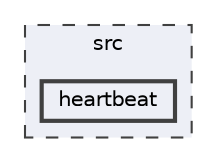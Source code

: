 digraph "src/heartbeat"
{
 // INTERACTIVE_SVG=YES
 // LATEX_PDF_SIZE
  bgcolor="transparent";
  edge [fontname=Helvetica,fontsize=10,labelfontname=Helvetica,labelfontsize=10];
  node [fontname=Helvetica,fontsize=10,shape=box,height=0.2,width=0.4];
  compound=true
  subgraph clusterdir_68267d1309a1af8e8297ef4c3efbcdba {
    graph [ bgcolor="#edeff6", pencolor="grey25", label="src", fontname=Helvetica,fontsize=10 style="filled,dashed", URL="dir_68267d1309a1af8e8297ef4c3efbcdba.html",tooltip=""]
  dir_5846fc54e97a18e854afcef0d32856ce [label="heartbeat", fillcolor="#edeff6", color="grey25", style="filled,bold", URL="dir_5846fc54e97a18e854afcef0d32856ce.html",tooltip=""];
  }
}
